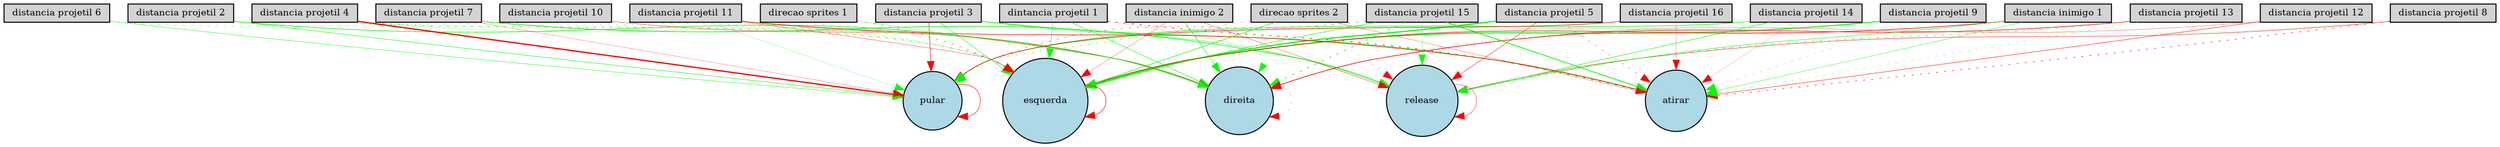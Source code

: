 digraph {
	node [fontsize=9 height=0.2 shape=circle width=0.2]
	"dintancia projetil 1" [fillcolor=lightgray shape=box style=filled]
	"distancia projetil 2" [fillcolor=lightgray shape=box style=filled]
	"distancia projetil 3" [fillcolor=lightgray shape=box style=filled]
	"distancia projetil 4" [fillcolor=lightgray shape=box style=filled]
	"distancia projetil 5" [fillcolor=lightgray shape=box style=filled]
	"distancia projetil 6" [fillcolor=lightgray shape=box style=filled]
	"distancia projetil 7" [fillcolor=lightgray shape=box style=filled]
	"distancia projetil 8" [fillcolor=lightgray shape=box style=filled]
	"distancia projetil 9" [fillcolor=lightgray shape=box style=filled]
	"distancia projetil 10" [fillcolor=lightgray shape=box style=filled]
	"distancia projetil 11" [fillcolor=lightgray shape=box style=filled]
	"distancia projetil 12" [fillcolor=lightgray shape=box style=filled]
	"distancia projetil 13" [fillcolor=lightgray shape=box style=filled]
	"distancia projetil 14" [fillcolor=lightgray shape=box style=filled]
	"distancia projetil 15" [fillcolor=lightgray shape=box style=filled]
	"distancia projetil 16" [fillcolor=lightgray shape=box style=filled]
	"distancia inimigo 1" [fillcolor=lightgray shape=box style=filled]
	"distancia inimigo 2" [fillcolor=lightgray shape=box style=filled]
	"direcao sprites 1" [fillcolor=lightgray shape=box style=filled]
	"direcao sprites 2" [fillcolor=lightgray shape=box style=filled]
	esquerda [fillcolor=lightblue style=filled]
	direita [fillcolor=lightblue style=filled]
	pular [fillcolor=lightblue style=filled]
	atirar [fillcolor=lightblue style=filled]
	release [fillcolor=lightblue style=filled]
	"direcao sprites 2" -> pular [color=green penwidth=0.406639143094 style=dotted]
	"distancia projetil 2" -> esquerda [color=green penwidth=0.271260830065 style=dotted]
	"distancia projetil 7" -> release [color=green penwidth=0.624752512214 style=solid]
	"distancia projetil 11" -> direita [color=green penwidth=0.297739741575 style=solid]
	"distancia projetil 16" -> atirar [color=red penwidth=0.183634939752 style=solid]
	"distancia inimigo 1" -> esquerda [color=red penwidth=0.537550034595 style=solid]
	"distancia projetil 15" -> pular [color=red penwidth=0.362779975516 style=dotted]
	"distancia projetil 8" -> direita [color=green penwidth=0.104007690983 style=solid]
	"distancia inimigo 2" -> direita [color=green penwidth=0.476524520197 style=solid]
	"distancia projetil 13" -> atirar [color=green penwidth=0.262866412406 style=dotted]
	"distancia projetil 2" -> pular [color=green penwidth=0.438334365196 style=solid]
	"distancia projetil 3" -> atirar [color=green penwidth=0.635246627548 style=solid]
	"distancia inimigo 1" -> release [color=green penwidth=0.425193713875 style=solid]
	"distancia projetil 8" -> release [color=red penwidth=0.370476947276 style=solid]
	"direcao sprites 2" -> atirar [color=red penwidth=0.22431976908 style=solid]
	"dintancia projetil 1" -> esquerda [color=green penwidth=0.368083446262 style=solid]
	"dintancia projetil 1" -> direita [color=green penwidth=0.447844166607 style=solid]
	"distancia projetil 11" -> esquerda [color=red penwidth=0.281184971509 style=solid]
	"distancia projetil 14" -> pular [color=green penwidth=0.54378563121 style=solid]
	"distancia projetil 16" -> pular [color=red penwidth=0.529656457192 style=solid]
	"distancia inimigo 1" -> atirar [color=green penwidth=0.326590784581 style=solid]
	"distancia projetil 11" -> pular [color=green penwidth=0.154646176627 style=solid]
	release -> release [color=red penwidth=0.331580198566 style=solid]
	"distancia projetil 12" -> direita [color=red penwidth=0.23028470517 style=solid]
	"distancia projetil 15" -> direita [color=green penwidth=0.675279088168 style=dotted]
	"distancia projetil 2" -> direita [color=green penwidth=0.575989697421 style=solid]
	"distancia projetil 5" -> release [color=red penwidth=0.346943120997 style=solid]
	pular -> pular [color=red penwidth=0.454395406669 style=solid]
	"distancia projetil 3" -> pular [color=red penwidth=0.471227165392 style=solid]
	"distancia projetil 10" -> esquerda [color=red penwidth=0.172349131794 style=dotted]
	"distancia projetil 15" -> release [color=green penwidth=0.20485451725 style=solid]
	"distancia inimigo 2" -> esquerda [color=red penwidth=0.220564548751 style=solid]
	"distancia projetil 5" -> esquerda [color=green penwidth=1.10251915762 style=solid]
	"direcao sprites 1" -> direita [color=green penwidth=0.273703873711 style=solid]
	esquerda -> esquerda [color=red penwidth=0.478104671412 style=solid]
	"distancia projetil 14" -> atirar [color=red penwidth=0.128144258524 style=solid]
	"direcao sprites 2" -> esquerda [color=green penwidth=0.544015715049 style=solid]
	"distancia projetil 15" -> esquerda [color=green penwidth=0.452539582528 style=solid]
	"dintancia projetil 1" -> pular [color=green penwidth=0.114449641241 style=dotted]
	direita -> direita [color=red penwidth=0.206803087954 style=dotted]
	"distancia projetil 11" -> atirar [color=red penwidth=0.545110596293 style=solid]
	"distancia projetil 16" -> direita [color=red penwidth=0.126394996226 style=dotted]
	"distancia projetil 8" -> atirar [color=red penwidth=0.465518676316 style=dotted]
	"direcao sprites 2" -> release [color=red penwidth=0.172728229385 style=dotted]
	"distancia projetil 9" -> esquerda [color=green penwidth=0.926197126277 style=solid]
	"distancia projetil 7" -> esquerda [color=red penwidth=0.119082599293 style=dotted]
	"distancia projetil 4" -> esquerda [color=green penwidth=0.577864908631 style=dotted]
	"distancia projetil 7" -> pular [color=red penwidth=0.196771681717 style=solid]
	"distancia projetil 10" -> direita [color=red penwidth=0.308483269688 style=solid]
	"distancia projetil 13" -> direita [color=red penwidth=0.531635982078 style=solid]
	"distancia projetil 5" -> atirar [color=red penwidth=0.299399079501 style=dotted]
	"direcao sprites 1" -> esquerda [color=red penwidth=0.331508517829 style=dotted]
	"direcao sprites 2" -> direita [color=green penwidth=0.140678873503 style=dotted]
	"distancia projetil 12" -> atirar [color=red penwidth=0.397913457751 style=solid]
	"distancia projetil 4" -> pular [color=red penwidth=1.25398031055 style=solid]
	"dintancia projetil 1" -> atirar [color=red penwidth=0.64304412661 style=dotted]
	"distancia inimigo 2" -> release [color=red penwidth=0.270015468658 style=solid]
	"distancia projetil 13" -> release [color=green penwidth=0.482030490432 style=dotted]
	"distancia projetil 14" -> release [color=green penwidth=0.482862039652 style=solid]
	"distancia projetil 3" -> esquerda [color=green penwidth=0.415383619468 style=solid]
	"distancia projetil 6" -> pular [color=green penwidth=0.358879359486 style=solid]
	"distancia projetil 9" -> atirar [color=green penwidth=0.22469894113 style=dotted]
	"distancia projetil 15" -> atirar [color=green penwidth=0.783249212736 style=solid]
	"distancia projetil 4" -> direita [color=green penwidth=0.176993390616 style=solid]
	"distancia projetil 7" -> direita [color=red penwidth=0.217569237742 style=solid]
	"distancia projetil 6" -> esquerda [color=green penwidth=0.308680241611 style=dotted]
	"distancia projetil 13" -> esquerda [color=red penwidth=0.136285655452 style=solid]
	"dintancia projetil 1" -> release [color=red penwidth=0.105762302139 style=solid]
	"distancia projetil 3" -> release [color=green penwidth=0.380793031889 style=solid]
	"distancia projetil 5" -> pular [color=green penwidth=0.194589326199 style=solid]
	"distancia projetil 14" -> direita [color=green penwidth=0.186762953475 style=dotted]
	"distancia inimigo 1" -> direita [color=red penwidth=0.133598133297 style=solid]
}
